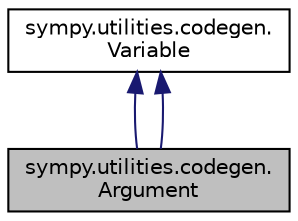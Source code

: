 digraph "sympy.utilities.codegen.Argument"
{
 // LATEX_PDF_SIZE
  edge [fontname="Helvetica",fontsize="10",labelfontname="Helvetica",labelfontsize="10"];
  node [fontname="Helvetica",fontsize="10",shape=record];
  Node1 [label="sympy.utilities.codegen.\lArgument",height=0.2,width=0.4,color="black", fillcolor="grey75", style="filled", fontcolor="black",tooltip=" "];
  Node2 -> Node1 [dir="back",color="midnightblue",fontsize="10",style="solid",fontname="Helvetica"];
  Node2 [label="sympy.utilities.codegen.\lVariable",height=0.2,width=0.4,color="black", fillcolor="white", style="filled",URL="$classsympy_1_1utilities_1_1codegen_1_1Variable.html",tooltip=" "];
  Node2 -> Node1 [dir="back",color="midnightblue",fontsize="10",style="solid",fontname="Helvetica"];
}
